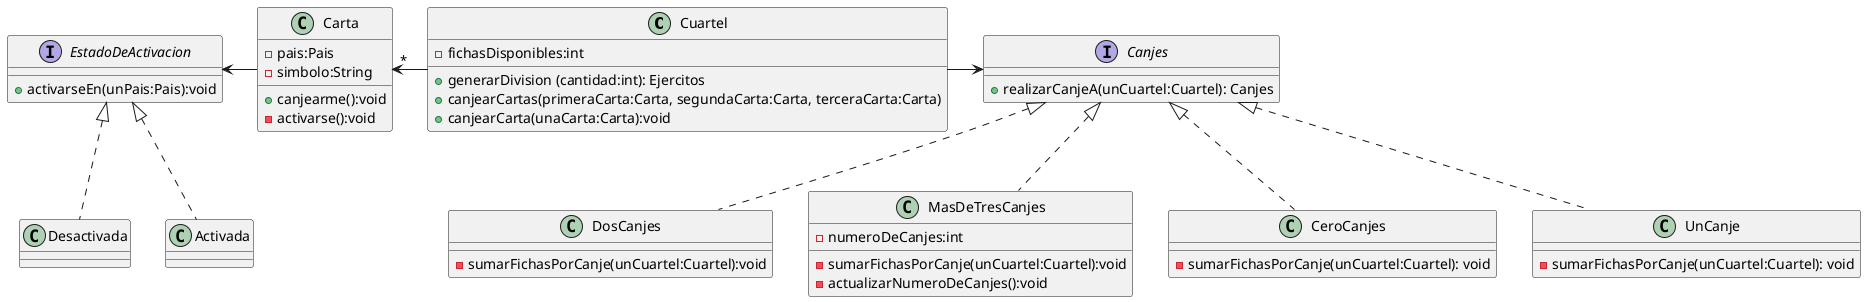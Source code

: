 @startuml

class Cuartel{
- fichasDisponibles:int
+ generarDivision (cantidad:int): Ejercitos
+ canjearCartas(primeraCarta:Carta, segundaCarta:Carta, terceraCarta:Carta)
+ canjearCarta(unaCarta:Carta):void
}

interface Canjes{
+ realizarCanjeA(unCuartel:Cuartel): Canjes
}

class CeroCanjes{
- sumarFichasPorCanje(unCuartel:Cuartel): void
}

class UnCanje{
- sumarFichasPorCanje(unCuartel:Cuartel): void
}

class DosCanjes{
- sumarFichasPorCanje(unCuartel:Cuartel):void
}

class MasDeTresCanjes{
- numeroDeCanjes:int
- sumarFichasPorCanje(unCuartel:Cuartel):void
- actualizarNumeroDeCanjes():void
}

class Carta{
- pais:Pais
- simbolo:String
+ canjearme():void
- activarse():void
}

interface EstadoDeActivacion{
+ activarseEn(unPais:Pais):void
}

class Desactivada{
}

class Activada{
}

Carta "*" <- Cuartel
EstadoDeActivacion <- Carta
EstadoDeActivacion <|.. Desactivada
EstadoDeActivacion <|.. Activada
Cuartel -> Canjes

Canjes <|.. CeroCanjes
Canjes <|.. UnCanje
Canjes <|.. DosCanjes
Canjes <|.. MasDeTresCanjes

@enduml